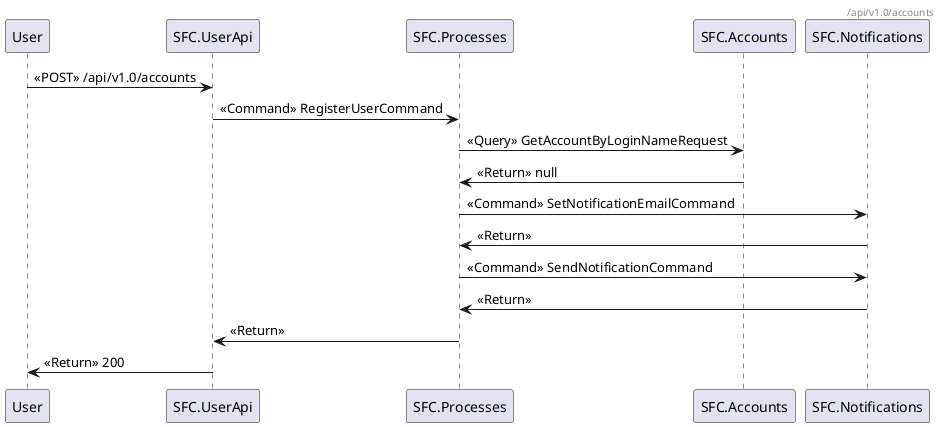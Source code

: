 @startuml
header /api/v1.0/accounts
User -> SFC.UserApi : <<POST>> /api/v1.0/accounts
SFC.UserApi -> SFC.Processes : <<Command>> RegisterUserCommand
SFC.Processes -> SFC.Accounts : <<Query>> GetAccountByLoginNameRequest
SFC.Accounts -> SFC.Processes : <<Return>> null
SFC.Processes -> SFC.Notifications : <<Command>> SetNotificationEmailCommand
SFC.Notifications -> SFC.Processes : <<Return>> 
SFC.Processes -> SFC.Notifications : <<Command>> SendNotificationCommand
SFC.Notifications -> SFC.Processes : <<Return>> 
SFC.Processes -> SFC.UserApi : <<Return>> 
SFC.UserApi -> User: <<Return>> 200
@enduml
